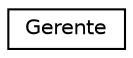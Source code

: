 digraph "Graphical Class Hierarchy"
{
  edge [fontname="Helvetica",fontsize="10",labelfontname="Helvetica",labelfontsize="10"];
  node [fontname="Helvetica",fontsize="10",shape=record];
  rankdir="LR";
  Node1 [label="Gerente",height=0.2,width=0.4,color="black", fillcolor="white", style="filled",URL="$class_gerente.html"];
}

